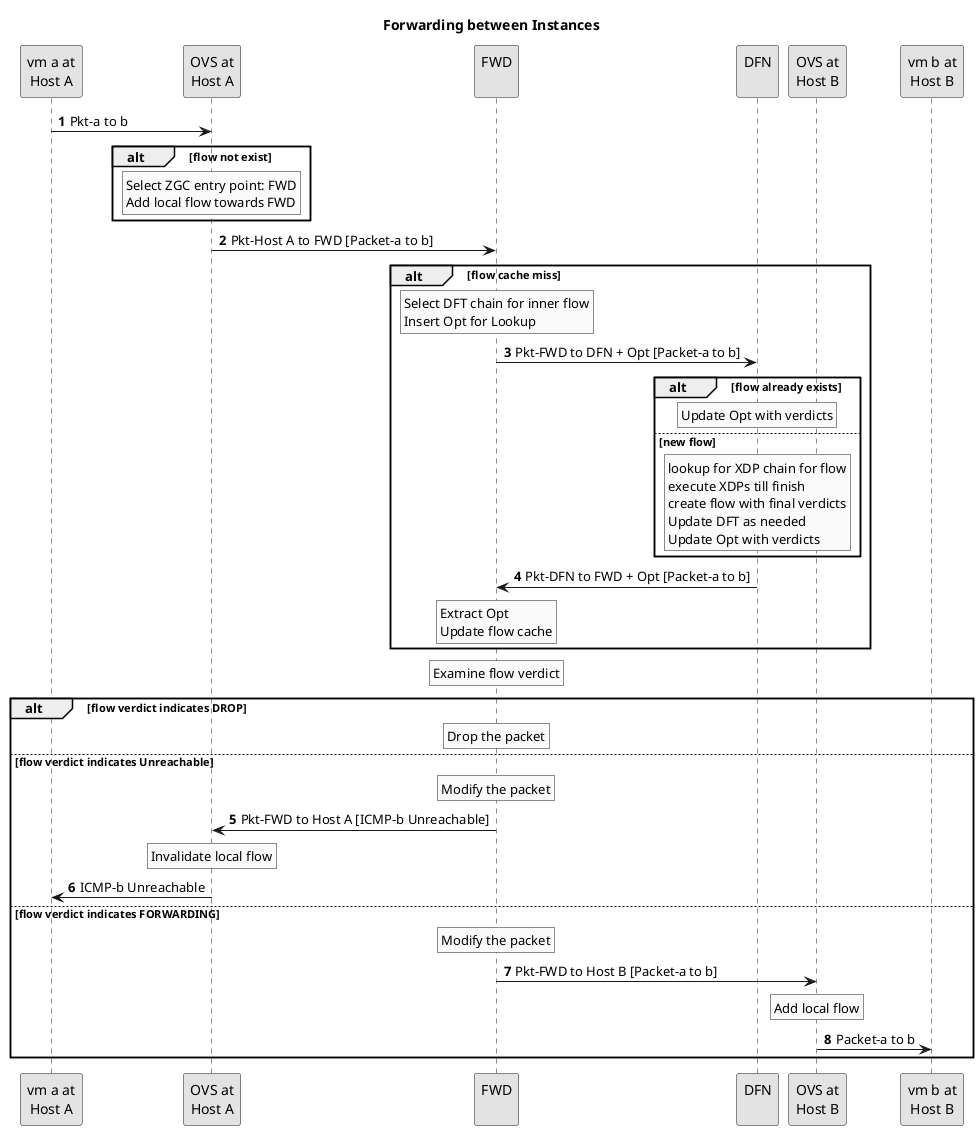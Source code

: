 @startuml

' SPDX-License-Identifier: MIT
' Copyright (c) 2020 The Authors.

' Authors: Bin Liang

' Permission is hereby granted, free of charge, to any person obtaining a copy
' of this software and associated documentation files (the "Software"), to deal
' in the Software without restriction, including without limitation the rights
' to use, copy, modify, merge, publish, distribute, sublicense, and/or sell
' copies of the Software, and to permit persons to whom the Software is
' furnished to do so, subject to the following conditions:The above copyright
' notice and this permission notice shall be included in all copies or
' substantial portions of the Software.THE SOFTWARE IS PROVIDED "AS IS",
' WITHOUT WARRANTY OF ANY KIND, EXPRESS OR IMPLIED, INCLUDING BUT NOT LIMITED
' TO THE WARRANTIES OF MERCHANTABILITY, FITNESS FOR A PARTICULAR PURPOSE AND
' NONINFRINGEMENT. IN NO EVENT SHALL THE AUTHORS OR COPYRIGHT HOLDERS BE LIABLE
' FOR ANY CLAIM, DAMAGES OR OTHER LIABILITY, WHETHER IN AN ACTION OF CONTRACT,
' TORT OR OTHERWISE, ARISING FROM, OUT OF OR IN CONNECTION WITH THE SOFTWARE OR
' THE USE OR OTHER DEALINGS IN THE SOFTWARE.

title Forwarding between Instances
skinparam monochrome true
autonumber

participant "vm a at\nHost A" as a
participant "OVS at\nHost A" as oa
participant "FWD\n" as FWD
participant "DFN\n" as DFN
participant "OVS at\nHost B" as ob
participant "vm b at\nHost B" as b

a -> oa: Pkt-a to b
alt flow not exist
    rnote over oa
        Select ZGC entry point: FWD
        Add local flow towards FWD
    endrnote
end
oa -> FWD: Pkt-Host A to FWD [Packet-a to b]
alt flow cache miss
    rnote over FWD
        Select DFT chain for inner flow
        Insert Opt for Lookup
    endrnote
    FWD -> DFN: Pkt-FWD to DFN + Opt [Packet-a to b]
    alt flow already exists
        rnote over DFN
            Update Opt with verdicts
        endrnote
    else new flow
        rnote over DFN
            lookup for XDP chain for flow
            execute XDPs till finish
            create flow with final verdicts
            Update DFT as needed
            Update Opt with verdicts
        endrnote
    end
    DFN -> FWD: Pkt-DFN to FWD + Opt [Packet-a to b]
    rnote over FWD
        Extract Opt
        Update flow cache
    endrnote
end
rnote over FWD
    Examine flow verdict
endrnote
alt flow verdict indicates DROP
    rnote over FWD
        Drop the packet
    endrnote
else flow verdict indicates Unreachable
    rnote over FWD
        Modify the packet
    endrnote
    FWD -> oa: Pkt-FWD to Host A [ICMP-b Unreachable]
    rnote over oa
        Invalidate local flow
    endrnote
    oa -> a: ICMP-b Unreachable
else flow verdict indicates FORWARDING
    rnote over FWD
        Modify the packet
    endrnote
    FWD -> ob: Pkt-FWD to Host B [Packet-a to b]
    rnote over ob
        Add local flow
    endrnote
    ob -> b: Packet-a to b
end

@enduml